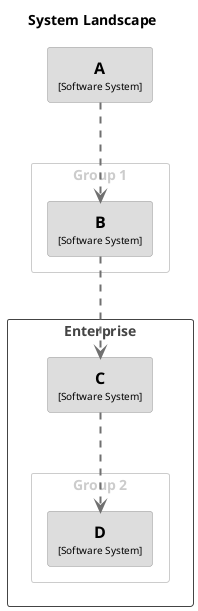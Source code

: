 @startuml
set separator none
title System Landscape

top to bottom direction

skinparam {
  arrowFontSize 10
  defaultTextAlignment center
  wrapWidth 200
  maxMessageSize 100
}

hide stereotype

skinparam rectangle<<A>> {
  BackgroundColor #dddddd
  FontColor #000000
  BorderColor #9a9a9a
  shadowing false
}
skinparam rectangle<<B>> {
  BackgroundColor #dddddd
  FontColor #000000
  BorderColor #9a9a9a
  shadowing false
}
skinparam rectangle<<C>> {
  BackgroundColor #dddddd
  FontColor #000000
  BorderColor #9a9a9a
  shadowing false
}
skinparam rectangle<<D>> {
  BackgroundColor #dddddd
  FontColor #000000
  BorderColor #9a9a9a
  shadowing false
}

rectangle "Enterprise" <<enterprise>> {
  skinparam RectangleBorderColor<<enterprise>> #444444
  skinparam RectangleFontColor<<enterprise>> #444444

  rectangle "Group 2" <<group1>> {
    skinparam RectangleBorderColor<<group1>> #cccccc
    skinparam RectangleFontColor<<group1>> #cccccc

    rectangle "==D\n<size:10>[Software System]</size>" <<D>> as D
  }

  rectangle "==C\n<size:10>[Software System]</size>" <<C>> as C
}

rectangle "Group 1" <<group2>> {
  skinparam RectangleBorderColor<<group2>> #cccccc
  skinparam RectangleFontColor<<group2>> #cccccc

  rectangle "==B\n<size:10>[Software System]</size>" <<B>> as B
}

rectangle "==A\n<size:10>[Software System]</size>" <<A>> as A

B .[#707070,thickness=2].> C : "<color:#707070>"
C .[#707070,thickness=2].> D : "<color:#707070>"
A .[#707070,thickness=2].> B : "<color:#707070>"
@enduml